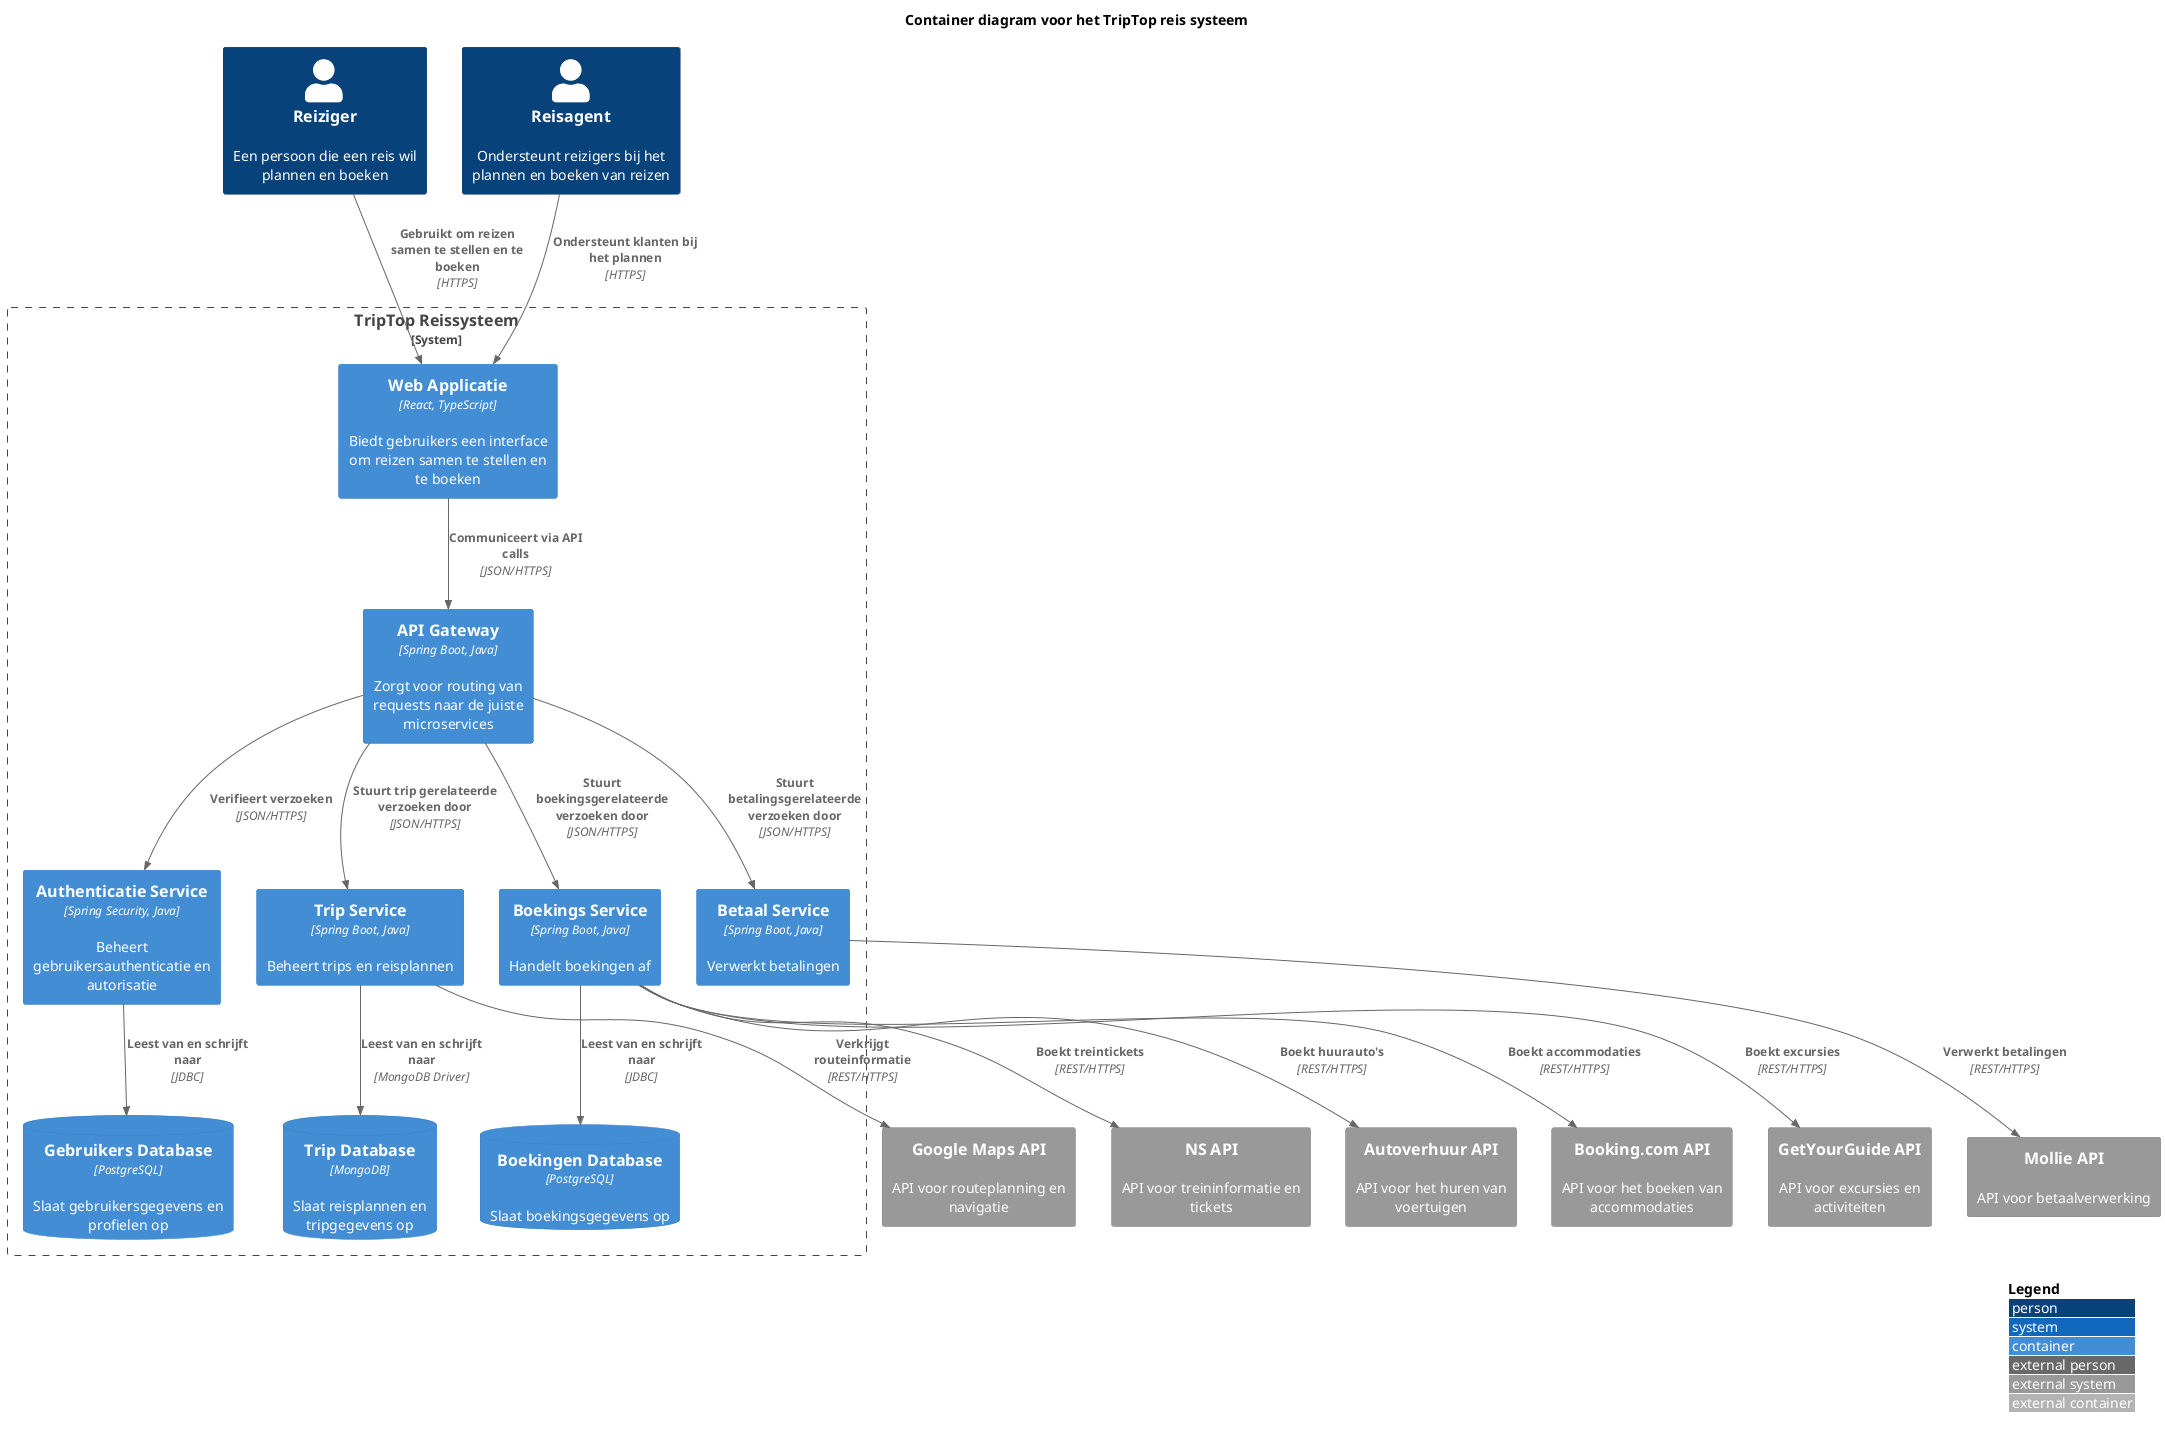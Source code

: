 @startuml

!include <C4/C4>
!include <C4/C4_Context>
!include <C4/C4_Container>

title Container diagram voor het TripTop reis systeem

' Layout direction
LAYOUT_WITH_LEGEND()
LAYOUT_TOP_DOWN()

' Define person actors
Person(reiziger, "Reiziger", "Een persoon die een reis wil plannen en boeken")
Person(reisagent, "Reisagent", "Ondersteunt reizigers bij het plannen en boeken van reizen")

' Define external systems (APIs)
System_Ext(bookingAPI, "Booking.com API", "API voor het boeken van accommodaties")
System_Ext(getYourGuideAPI, "GetYourGuide API", "API voor excursies en activiteiten")
System_Ext(googleMapsAPI, "Google Maps API", "API voor routeplanning en navigatie")
System_Ext(mollieAPI, "Mollie API", "API voor betaalverwerking")
System_Ext(nsAPI, "NS API", "API voor treininformatie en tickets")
System_Ext(rentalCarAPI, "Autoverhuur API", "API voor het huren van voertuigen")

' Define system boundary for TripTop
System_Boundary(triptop_system, "TripTop Reissysteem") {
    Container(web_application, "Web Applicatie", "React, TypeScript", "Biedt gebruikers een interface om reizen samen te stellen en te boeken")
    Container(api_gateway, "API Gateway", "Spring Boot, Java", "Zorgt voor routing van requests naar de juiste microservices")
    Container(auth_service, "Authenticatie Service", "Spring Security, Java", "Beheert gebruikersauthenticatie en autorisatie")
    Container(trip_service, "Trip Service", "Spring Boot, Java", "Beheert trips en reisplannen")
    Container(booking_service, "Boekings Service", "Spring Boot, Java", "Handelt boekingen af")
    Container(payment_service, "Betaal Service", "Spring Boot, Java", "Verwerkt betalingen")
    ContainerDb(user_db, "Gebruikers Database", "PostgreSQL", "Slaat gebruikersgegevens en profielen op")
    ContainerDb(trip_db, "Trip Database", "MongoDB", "Slaat reisplannen en tripgegevens op")
    ContainerDb(booking_db, "Boekingen Database", "PostgreSQL", "Slaat boekingsgegevens op")
}

' Define relationships
Rel(reiziger, web_application, "Gebruikt om reizen samen te stellen en te boeken", "HTTPS")
Rel(reisagent, web_application, "Ondersteunt klanten bij het plannen", "HTTPS")

Rel(web_application, api_gateway, "Communiceert via API calls", "JSON/HTTPS")
Rel(api_gateway, auth_service, "Verifieert verzoeken", "JSON/HTTPS")
Rel(api_gateway, trip_service, "Stuurt trip gerelateerde verzoeken door", "JSON/HTTPS")
Rel(api_gateway, booking_service, "Stuurt boekingsgerelateerde verzoeken door", "JSON/HTTPS")
Rel(api_gateway, payment_service, "Stuurt betalingsgerelateerde verzoeken door", "JSON/HTTPS")

Rel(auth_service, user_db, "Leest van en schrijft naar", "JDBC")
Rel(trip_service, trip_db, "Leest van en schrijft naar", "MongoDB Driver")
Rel(booking_service, booking_db, "Leest van en schrijft naar", "JDBC")

Rel(trip_service, googleMapsAPI, "Verkrijgt routeinformatie", "REST/HTTPS")
Rel(booking_service, bookingAPI, "Boekt accommodaties", "REST/HTTPS")
Rel(booking_service, getYourGuideAPI, "Boekt excursies", "REST/HTTPS")
Rel(booking_service, nsAPI, "Boekt treintickets", "REST/HTTPS")
Rel(booking_service, rentalCarAPI, "Boekt huurauto's", "REST/HTTPS")
Rel(payment_service, mollieAPI, "Verwerkt betalingen", "REST/HTTPS")

@enduml 